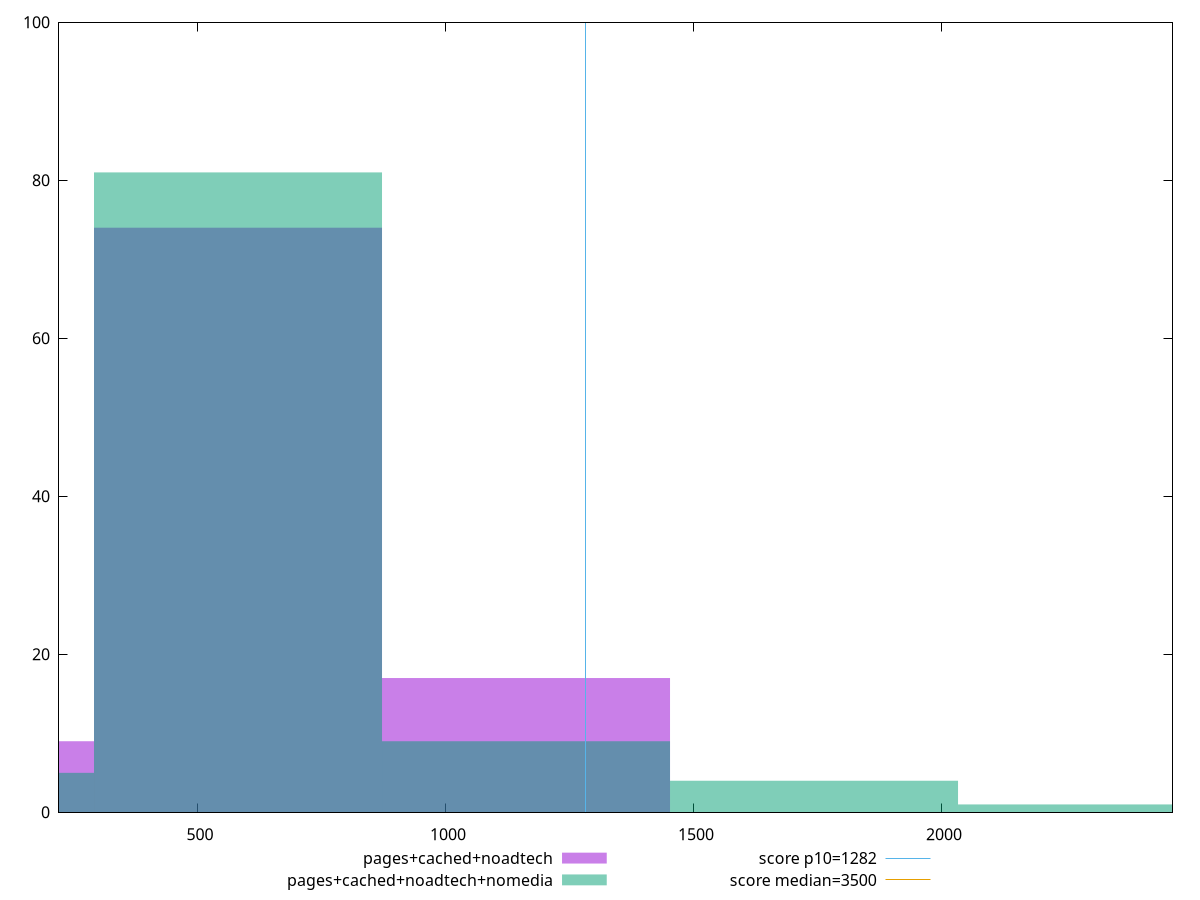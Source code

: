 reset

$pagesCachedNoadtech <<EOF
580.6718843465693 74
0 9
1161.3437686931386 17
EOF

$pagesCachedNoadtechNomedia <<EOF
580.6718843465693 81
0 5
1742.015653039708 4
1161.3437686931386 9
2322.687537386277 1
EOF

set key outside below
set boxwidth 580.6718843465693
set xrange [219.772:2464.728]
set yrange [0:100]
set trange [0:100]
set style fill transparent solid 0.5 noborder

set parametric
set terminal svg size 640, 500 enhanced background rgb 'white'
set output "report_00013_2021-02-09T12-04-24.940Z/bootup-time/comparison/histogram/2_vs_3.svg"

plot $pagesCachedNoadtech title "pages+cached+noadtech" with boxes, \
     $pagesCachedNoadtechNomedia title "pages+cached+noadtech+nomedia" with boxes, \
     1282,t title "score p10=1282", \
     3500,t title "score median=3500"

reset
